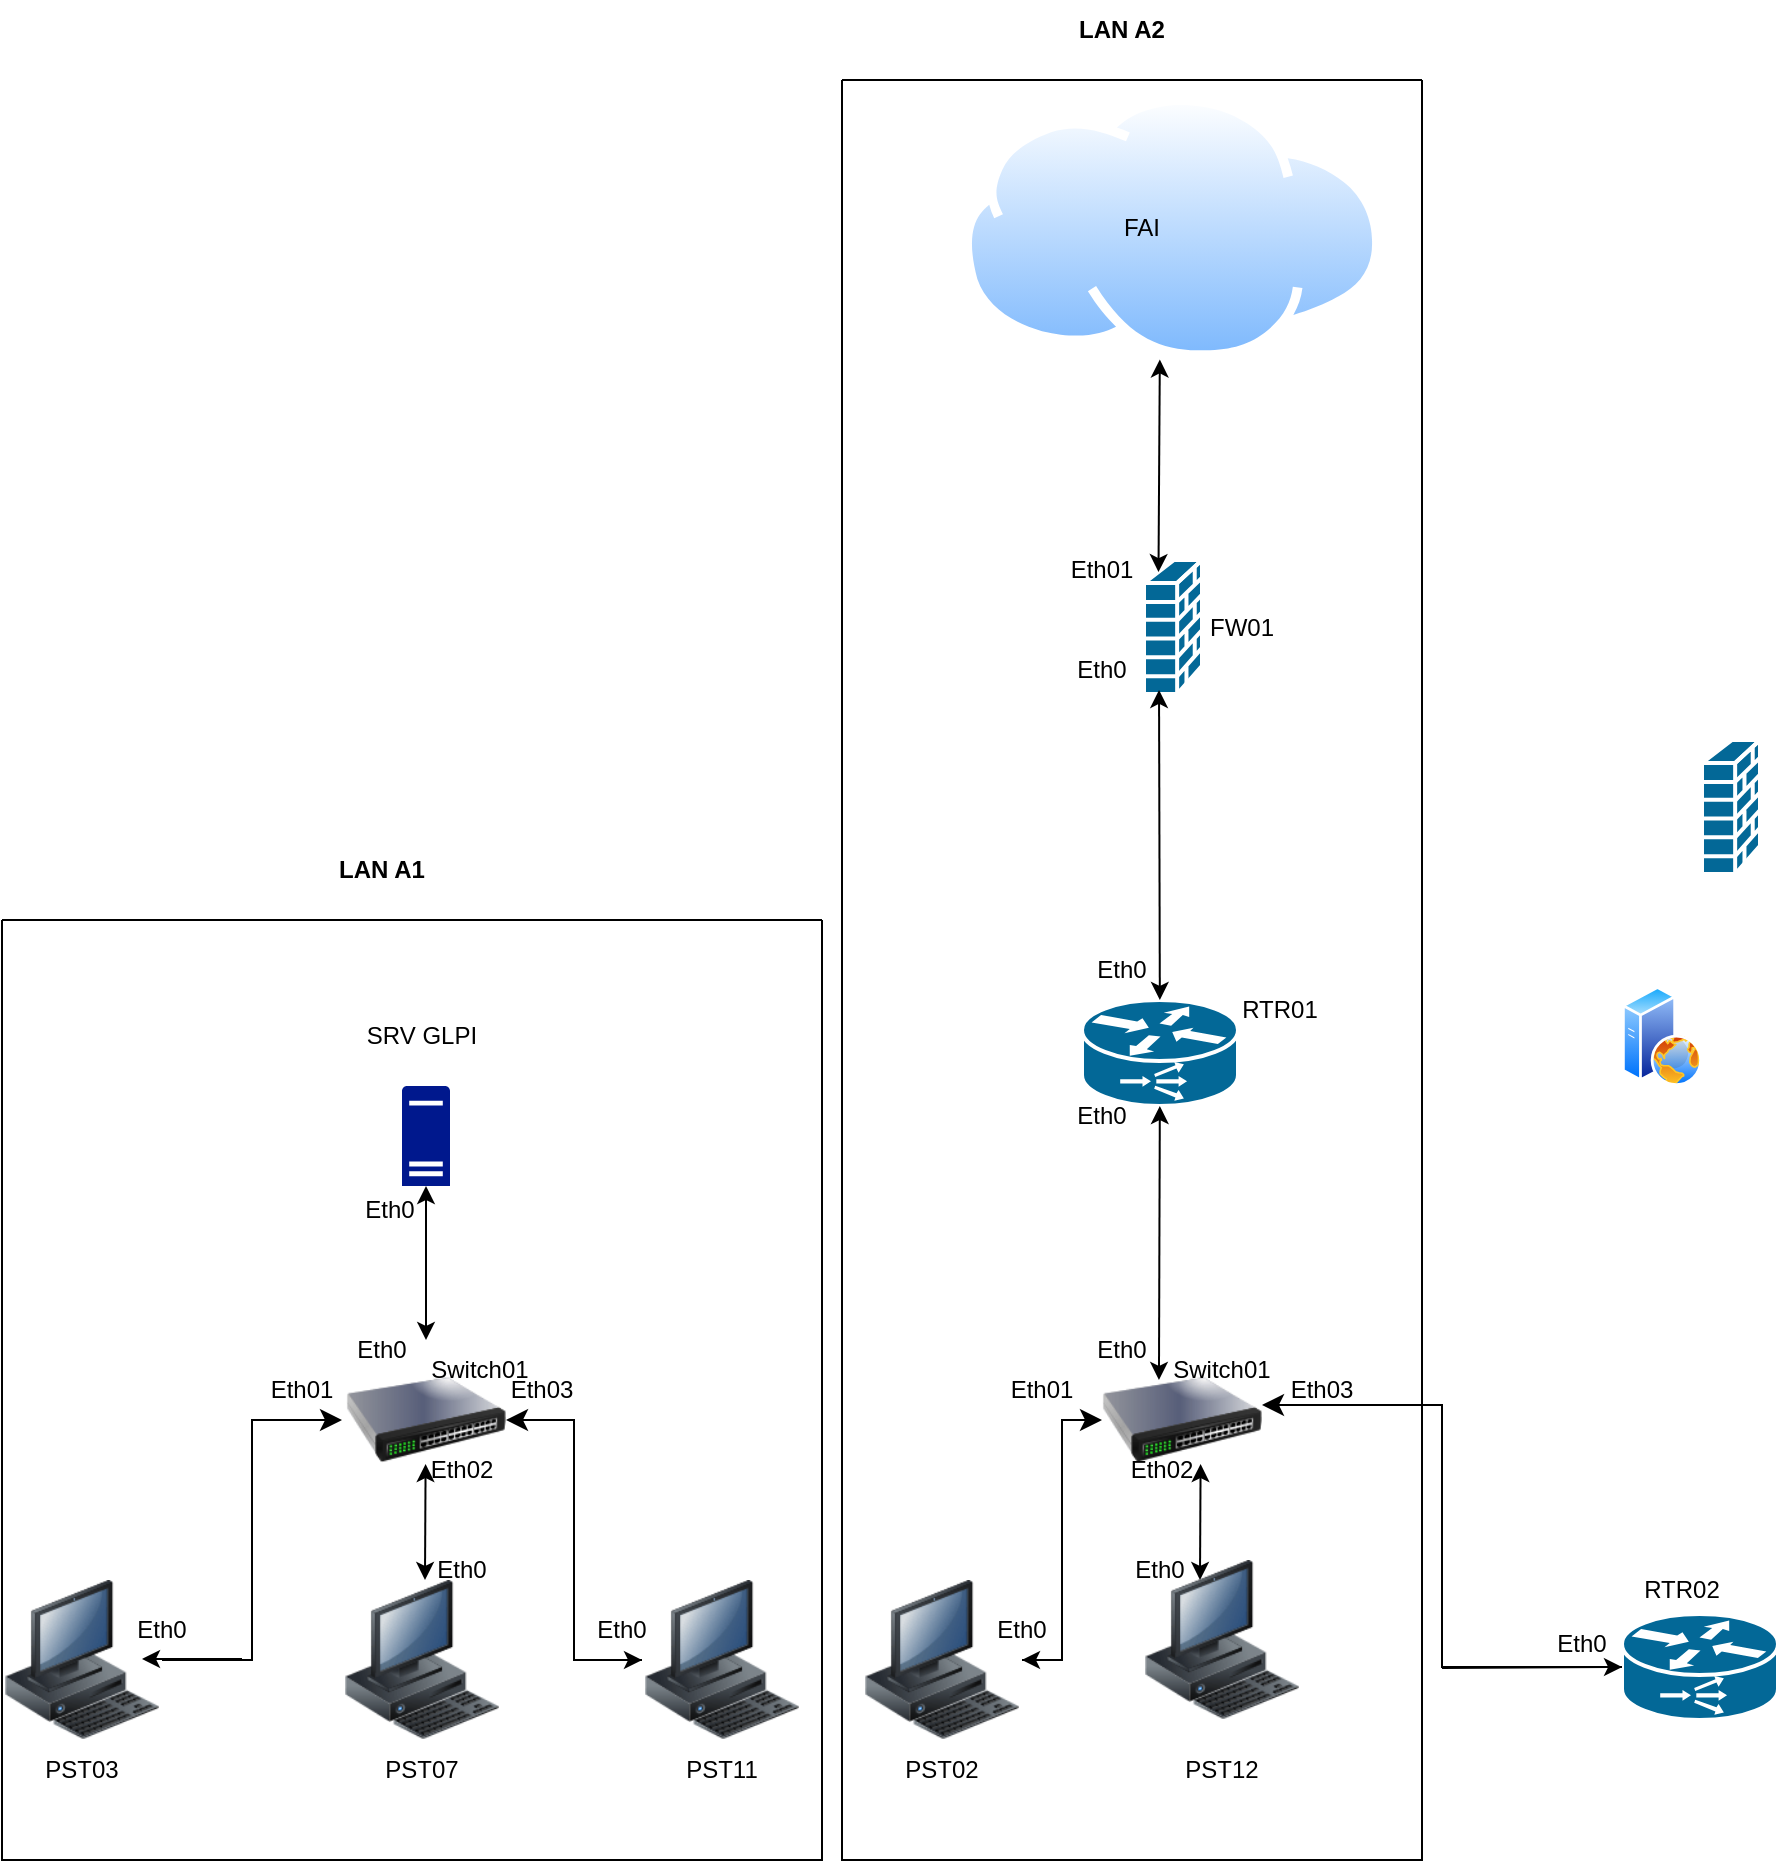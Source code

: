 <mxfile version="23.0.2" type="github">
  <diagram name="Page-1" id="hcv_wD8Ppl5ltnBhb6wF">
    <mxGraphModel dx="2261" dy="738" grid="1" gridSize="10" guides="1" tooltips="1" connect="1" arrows="1" fold="1" page="1" pageScale="1" pageWidth="827" pageHeight="1169" math="0" shadow="0">
      <root>
        <mxCell id="0" />
        <mxCell id="1" parent="0" />
        <mxCell id="xK1gJ9lWxbFAn04bGuzU-1" value="" style="shape=mxgraph.cisco.routers.content_service_router;sketch=0;html=1;pointerEvents=1;dashed=0;fillColor=#036897;strokeColor=#ffffff;strokeWidth=2;verticalLabelPosition=bottom;verticalAlign=top;align=center;outlineConnect=0;" parent="1" vertex="1">
          <mxGeometry x="390" y="510" width="78" height="53" as="geometry" />
        </mxCell>
        <mxCell id="xK1gJ9lWxbFAn04bGuzU-2" value="" style="shape=mxgraph.cisco.routers.content_service_router;sketch=0;html=1;pointerEvents=1;dashed=0;fillColor=#036897;strokeColor=#ffffff;strokeWidth=2;verticalLabelPosition=bottom;verticalAlign=top;align=center;outlineConnect=0;" parent="1" vertex="1">
          <mxGeometry x="660" y="817" width="78" height="53" as="geometry" />
        </mxCell>
        <mxCell id="xErXVpa4UoEsvvm1QY6W-1" value="" style="shape=mxgraph.cisco.security.firewall;sketch=0;html=1;pointerEvents=1;dashed=0;fillColor=#036897;strokeColor=#ffffff;strokeWidth=2;verticalLabelPosition=bottom;verticalAlign=top;align=center;outlineConnect=0;" vertex="1" parent="1">
          <mxGeometry x="421" y="290" width="29" height="67" as="geometry" />
        </mxCell>
        <mxCell id="xErXVpa4UoEsvvm1QY6W-2" value="" style="shape=mxgraph.cisco.security.firewall;sketch=0;html=1;pointerEvents=1;dashed=0;fillColor=#036897;strokeColor=#ffffff;strokeWidth=2;verticalLabelPosition=bottom;verticalAlign=top;align=center;outlineConnect=0;" vertex="1" parent="1">
          <mxGeometry x="700" y="380" width="29" height="67" as="geometry" />
        </mxCell>
        <mxCell id="xErXVpa4UoEsvvm1QY6W-3" value="" style="image;aspect=fixed;perimeter=ellipsePerimeter;html=1;align=center;shadow=0;dashed=0;spacingTop=3;image=img/lib/active_directory/internet_cloud.svg;" vertex="1" parent="1">
          <mxGeometry x="330" y="57.7" width="210" height="132.3" as="geometry" />
        </mxCell>
        <mxCell id="xErXVpa4UoEsvvm1QY6W-4" value="RTR01" style="text;html=1;strokeColor=none;fillColor=none;align=center;verticalAlign=middle;whiteSpace=wrap;rounded=0;" vertex="1" parent="1">
          <mxGeometry x="459" y="500" width="60" height="30" as="geometry" />
        </mxCell>
        <mxCell id="xErXVpa4UoEsvvm1QY6W-5" value="RTR02" style="text;html=1;strokeColor=none;fillColor=none;align=center;verticalAlign=middle;whiteSpace=wrap;rounded=0;" vertex="1" parent="1">
          <mxGeometry x="660" y="790" width="60" height="30" as="geometry" />
        </mxCell>
        <mxCell id="xErXVpa4UoEsvvm1QY6W-6" value="FW01" style="text;html=1;strokeColor=none;fillColor=none;align=center;verticalAlign=middle;whiteSpace=wrap;rounded=0;" vertex="1" parent="1">
          <mxGeometry x="440" y="308.5" width="60" height="30" as="geometry" />
        </mxCell>
        <mxCell id="xErXVpa4UoEsvvm1QY6W-7" value="Eth0" style="text;html=1;strokeColor=none;fillColor=none;align=center;verticalAlign=middle;whiteSpace=wrap;rounded=0;" vertex="1" parent="1">
          <mxGeometry x="380" y="480" width="60" height="30" as="geometry" />
        </mxCell>
        <mxCell id="xErXVpa4UoEsvvm1QY6W-8" value="FAI" style="text;html=1;strokeColor=none;fillColor=none;align=center;verticalAlign=middle;whiteSpace=wrap;rounded=0;" vertex="1" parent="1">
          <mxGeometry x="390" y="108.85" width="60" height="30" as="geometry" />
        </mxCell>
        <mxCell id="xErXVpa4UoEsvvm1QY6W-9" value="" style="endArrow=classic;startArrow=classic;html=1;rounded=0;exitX=0.25;exitY=0.09;exitDx=0;exitDy=0;exitPerimeter=0;entryX=0.471;entryY=0.998;entryDx=0;entryDy=0;entryPerimeter=0;" edge="1" parent="1" source="xErXVpa4UoEsvvm1QY6W-1" target="xErXVpa4UoEsvvm1QY6W-3">
          <mxGeometry width="50" height="50" relative="1" as="geometry">
            <mxPoint x="340" y="270" as="sourcePoint" />
            <mxPoint x="330" y="190" as="targetPoint" />
          </mxGeometry>
        </mxCell>
        <mxCell id="xErXVpa4UoEsvvm1QY6W-10" value="" style="endArrow=classic;startArrow=classic;html=1;rounded=0;exitX=0.5;exitY=0;exitDx=0;exitDy=0;exitPerimeter=0;" edge="1" parent="1">
          <mxGeometry width="50" height="50" relative="1" as="geometry">
            <mxPoint x="61.5" y="800" as="sourcePoint" />
            <mxPoint x="61.796" y="742" as="targetPoint" />
          </mxGeometry>
        </mxCell>
        <mxCell id="xErXVpa4UoEsvvm1QY6W-11" value="" style="endArrow=classic;startArrow=classic;html=1;rounded=0;exitX=0.356;exitY=0.25;exitDx=0;exitDy=0;exitPerimeter=0;" edge="1" parent="1" source="xErXVpa4UoEsvvm1QY6W-14" target="xK1gJ9lWxbFAn04bGuzU-1">
          <mxGeometry width="50" height="50" relative="1" as="geometry">
            <mxPoint x="328.5" y="658" as="sourcePoint" />
            <mxPoint x="328.5" y="560" as="targetPoint" />
          </mxGeometry>
        </mxCell>
        <mxCell id="xErXVpa4UoEsvvm1QY6W-12" value="" style="endArrow=classic;startArrow=classic;html=1;rounded=0;entryX=0.259;entryY=0.97;entryDx=0;entryDy=0;entryPerimeter=0;" edge="1" parent="1" source="xK1gJ9lWxbFAn04bGuzU-1" target="xErXVpa4UoEsvvm1QY6W-1">
          <mxGeometry width="50" height="50" relative="1" as="geometry">
            <mxPoint x="334.5" y="448" as="sourcePoint" />
            <mxPoint x="334.5" y="350" as="targetPoint" />
          </mxGeometry>
        </mxCell>
        <mxCell id="xErXVpa4UoEsvvm1QY6W-13" value="Eth0" style="text;html=1;strokeColor=none;fillColor=none;align=center;verticalAlign=middle;whiteSpace=wrap;rounded=0;" vertex="1" parent="1">
          <mxGeometry x="370" y="330" width="60" height="30" as="geometry" />
        </mxCell>
        <mxCell id="xErXVpa4UoEsvvm1QY6W-14" value="" style="image;html=1;image=img/lib/clip_art/networking/Switch_128x128.png" vertex="1" parent="1">
          <mxGeometry x="400" y="680" width="80" height="80" as="geometry" />
        </mxCell>
        <mxCell id="xErXVpa4UoEsvvm1QY6W-16" value="" style="image;aspect=fixed;perimeter=ellipsePerimeter;html=1;align=center;shadow=0;dashed=0;spacingTop=3;image=img/lib/active_directory/web_server.svg;" vertex="1" parent="1">
          <mxGeometry x="660" y="503" width="40" height="50" as="geometry" />
        </mxCell>
        <mxCell id="xErXVpa4UoEsvvm1QY6W-17" value="" style="sketch=0;aspect=fixed;pointerEvents=1;shadow=0;dashed=0;html=1;strokeColor=none;labelPosition=center;verticalLabelPosition=bottom;verticalAlign=top;align=center;fillColor=#00188D;shape=mxgraph.mscae.enterprise.server_generic" vertex="1" parent="1">
          <mxGeometry x="50" y="553" width="24" height="50" as="geometry" />
        </mxCell>
        <mxCell id="xErXVpa4UoEsvvm1QY6W-18" value="SRV GLPI" style="text;html=1;strokeColor=none;fillColor=none;align=center;verticalAlign=middle;whiteSpace=wrap;rounded=0;" vertex="1" parent="1">
          <mxGeometry x="30" y="513" width="60" height="30" as="geometry" />
        </mxCell>
        <mxCell id="xErXVpa4UoEsvvm1QY6W-19" value="" style="image;html=1;image=img/lib/clip_art/computers/Workstation_128x128.png" vertex="1" parent="1">
          <mxGeometry x="-150" y="800" width="80" height="80" as="geometry" />
        </mxCell>
        <mxCell id="xErXVpa4UoEsvvm1QY6W-20" value="" style="image;html=1;image=img/lib/clip_art/computers/Workstation_128x128.png" vertex="1" parent="1">
          <mxGeometry x="20" y="800" width="80" height="80" as="geometry" />
        </mxCell>
        <mxCell id="xErXVpa4UoEsvvm1QY6W-21" value="" style="image;html=1;image=img/lib/clip_art/computers/Workstation_128x128.png" vertex="1" parent="1">
          <mxGeometry x="170" y="800" width="80" height="80" as="geometry" />
        </mxCell>
        <mxCell id="xErXVpa4UoEsvvm1QY6W-22" value="" style="image;html=1;image=img/lib/clip_art/networking/Switch_128x128.png" vertex="1" parent="1">
          <mxGeometry x="22" y="680" width="80" height="80" as="geometry" />
        </mxCell>
        <mxCell id="xErXVpa4UoEsvvm1QY6W-23" value="Switch01" style="text;html=1;strokeColor=none;fillColor=none;align=center;verticalAlign=middle;whiteSpace=wrap;rounded=0;" vertex="1" parent="1">
          <mxGeometry x="59" y="680" width="60" height="30" as="geometry" />
        </mxCell>
        <mxCell id="xErXVpa4UoEsvvm1QY6W-25" value="" style="endArrow=classic;startArrow=classic;html=1;rounded=0;entryX=0.5;entryY=1;entryDx=0;entryDy=0;entryPerimeter=0;" edge="1" parent="1" source="xErXVpa4UoEsvvm1QY6W-22" target="xErXVpa4UoEsvvm1QY6W-17">
          <mxGeometry width="50" height="50" relative="1" as="geometry">
            <mxPoint x="60" y="690" as="sourcePoint" />
            <mxPoint x="110" y="640" as="targetPoint" />
          </mxGeometry>
        </mxCell>
        <mxCell id="xErXVpa4UoEsvvm1QY6W-34" value="" style="edgeStyle=elbowEdgeStyle;elbow=horizontal;endArrow=classic;html=1;curved=0;rounded=0;endSize=8;startSize=8;" edge="1" parent="1" source="xErXVpa4UoEsvvm1QY6W-19">
          <mxGeometry width="50" height="50" relative="1" as="geometry">
            <mxPoint x="-90" y="770" as="sourcePoint" />
            <mxPoint x="20" y="720" as="targetPoint" />
          </mxGeometry>
        </mxCell>
        <mxCell id="xErXVpa4UoEsvvm1QY6W-37" value="" style="endArrow=classic;html=1;rounded=0;" edge="1" parent="1">
          <mxGeometry width="50" height="50" relative="1" as="geometry">
            <mxPoint x="-30" y="839.5" as="sourcePoint" />
            <mxPoint x="-80" y="839.5" as="targetPoint" />
          </mxGeometry>
        </mxCell>
        <mxCell id="xErXVpa4UoEsvvm1QY6W-39" value="" style="edgeStyle=elbowEdgeStyle;elbow=horizontal;endArrow=classic;html=1;curved=0;rounded=0;endSize=8;startSize=8;entryX=1;entryY=0.5;entryDx=0;entryDy=0;exitX=0;exitY=0.5;exitDx=0;exitDy=0;" edge="1" parent="1" source="xErXVpa4UoEsvvm1QY6W-21" target="xErXVpa4UoEsvvm1QY6W-22">
          <mxGeometry width="50" height="50" relative="1" as="geometry">
            <mxPoint x="220" y="840" as="sourcePoint" />
            <mxPoint x="250" y="710" as="targetPoint" />
          </mxGeometry>
        </mxCell>
        <mxCell id="xErXVpa4UoEsvvm1QY6W-40" value="" style="endArrow=classic;html=1;rounded=0;" edge="1" parent="1">
          <mxGeometry width="50" height="50" relative="1" as="geometry">
            <mxPoint x="140" y="840" as="sourcePoint" />
            <mxPoint x="170" y="840" as="targetPoint" />
          </mxGeometry>
        </mxCell>
        <mxCell id="xErXVpa4UoEsvvm1QY6W-41" value="PST11" style="text;html=1;strokeColor=none;fillColor=none;align=center;verticalAlign=middle;whiteSpace=wrap;rounded=0;" vertex="1" parent="1">
          <mxGeometry x="180" y="880" width="60" height="30" as="geometry" />
        </mxCell>
        <mxCell id="xErXVpa4UoEsvvm1QY6W-42" value="PST07" style="text;html=1;strokeColor=none;fillColor=none;align=center;verticalAlign=middle;whiteSpace=wrap;rounded=0;" vertex="1" parent="1">
          <mxGeometry x="30" y="880" width="60" height="30" as="geometry" />
        </mxCell>
        <mxCell id="xErXVpa4UoEsvvm1QY6W-43" value="PST03" style="text;html=1;strokeColor=none;fillColor=none;align=center;verticalAlign=middle;whiteSpace=wrap;rounded=0;" vertex="1" parent="1">
          <mxGeometry x="-140" y="880" width="60" height="30" as="geometry" />
        </mxCell>
        <mxCell id="xErXVpa4UoEsvvm1QY6W-44" value="Eth0" style="text;html=1;strokeColor=none;fillColor=none;align=center;verticalAlign=middle;whiteSpace=wrap;rounded=0;" vertex="1" parent="1">
          <mxGeometry x="610" y="817" width="60" height="30" as="geometry" />
        </mxCell>
        <mxCell id="xErXVpa4UoEsvvm1QY6W-46" value="Eth03" style="text;html=1;strokeColor=none;fillColor=none;align=center;verticalAlign=middle;whiteSpace=wrap;rounded=0;" vertex="1" parent="1">
          <mxGeometry x="90" y="690" width="60" height="30" as="geometry" />
        </mxCell>
        <mxCell id="xErXVpa4UoEsvvm1QY6W-47" value="Eth02" style="text;html=1;strokeColor=none;fillColor=none;align=center;verticalAlign=middle;whiteSpace=wrap;rounded=0;" vertex="1" parent="1">
          <mxGeometry x="50" y="730" width="60" height="30" as="geometry" />
        </mxCell>
        <mxCell id="xErXVpa4UoEsvvm1QY6W-48" value="Eth01" style="text;html=1;strokeColor=none;fillColor=none;align=center;verticalAlign=middle;whiteSpace=wrap;rounded=0;" vertex="1" parent="1">
          <mxGeometry x="-30" y="690" width="60" height="30" as="geometry" />
        </mxCell>
        <mxCell id="xErXVpa4UoEsvvm1QY6W-49" value="Eth0" style="text;html=1;strokeColor=none;fillColor=none;align=center;verticalAlign=middle;whiteSpace=wrap;rounded=0;" vertex="1" parent="1">
          <mxGeometry x="14" y="600" width="60" height="30" as="geometry" />
        </mxCell>
        <mxCell id="xErXVpa4UoEsvvm1QY6W-50" value="Eth0" style="text;html=1;strokeColor=none;fillColor=none;align=center;verticalAlign=middle;whiteSpace=wrap;rounded=0;" vertex="1" parent="1">
          <mxGeometry x="10" y="670" width="60" height="30" as="geometry" />
        </mxCell>
        <mxCell id="xErXVpa4UoEsvvm1QY6W-51" value="Eth0" style="text;html=1;strokeColor=none;fillColor=none;align=center;verticalAlign=middle;whiteSpace=wrap;rounded=0;" vertex="1" parent="1">
          <mxGeometry x="130" y="810" width="60" height="30" as="geometry" />
        </mxCell>
        <mxCell id="xErXVpa4UoEsvvm1QY6W-52" value="Eth0" style="text;html=1;strokeColor=none;fillColor=none;align=center;verticalAlign=middle;whiteSpace=wrap;rounded=0;" vertex="1" parent="1">
          <mxGeometry x="50" y="780" width="60" height="30" as="geometry" />
        </mxCell>
        <mxCell id="xErXVpa4UoEsvvm1QY6W-53" value="Eth0" style="text;html=1;strokeColor=none;fillColor=none;align=center;verticalAlign=middle;whiteSpace=wrap;rounded=0;" vertex="1" parent="1">
          <mxGeometry x="-100" y="810" width="60" height="30" as="geometry" />
        </mxCell>
        <mxCell id="xErXVpa4UoEsvvm1QY6W-54" value="" style="swimlane;startSize=0;" vertex="1" parent="1">
          <mxGeometry x="-150" y="470" width="410" height="470" as="geometry" />
        </mxCell>
        <mxCell id="xErXVpa4UoEsvvm1QY6W-55" value="Eth0" style="text;html=1;strokeColor=none;fillColor=none;align=center;verticalAlign=middle;whiteSpace=wrap;rounded=0;" vertex="1" parent="1">
          <mxGeometry x="370" y="553" width="60" height="30" as="geometry" />
        </mxCell>
        <mxCell id="xErXVpa4UoEsvvm1QY6W-56" value="Eth01" style="text;html=1;strokeColor=none;fillColor=none;align=center;verticalAlign=middle;whiteSpace=wrap;rounded=0;" vertex="1" parent="1">
          <mxGeometry x="370" y="280" width="60" height="30" as="geometry" />
        </mxCell>
        <mxCell id="xErXVpa4UoEsvvm1QY6W-57" value="&lt;b&gt;LAN A1&lt;/b&gt;" style="text;html=1;strokeColor=none;fillColor=none;align=center;verticalAlign=middle;whiteSpace=wrap;rounded=0;" vertex="1" parent="1">
          <mxGeometry x="10" y="430" width="60" height="30" as="geometry" />
        </mxCell>
        <mxCell id="xErXVpa4UoEsvvm1QY6W-58" value="" style="image;html=1;image=img/lib/clip_art/computers/Workstation_128x128.png" vertex="1" parent="1">
          <mxGeometry x="420" y="790" width="80" height="80" as="geometry" />
        </mxCell>
        <mxCell id="xErXVpa4UoEsvvm1QY6W-59" value="" style="image;html=1;image=img/lib/clip_art/computers/Workstation_128x128.png" vertex="1" parent="1">
          <mxGeometry x="280" y="800" width="80" height="80" as="geometry" />
        </mxCell>
        <mxCell id="xErXVpa4UoEsvvm1QY6W-62" value="" style="edgeStyle=elbowEdgeStyle;elbow=horizontal;endArrow=classic;html=1;curved=0;rounded=0;endSize=8;startSize=8;" edge="1" parent="1" source="xErXVpa4UoEsvvm1QY6W-59" target="xErXVpa4UoEsvvm1QY6W-14">
          <mxGeometry width="50" height="50" relative="1" as="geometry">
            <mxPoint x="340" y="780" as="sourcePoint" />
            <mxPoint x="390" y="730" as="targetPoint" />
          </mxGeometry>
        </mxCell>
        <mxCell id="xErXVpa4UoEsvvm1QY6W-64" value="" style="endArrow=classic;html=1;rounded=0;entryX=1;entryY=0.5;entryDx=0;entryDy=0;" edge="1" parent="1" target="xErXVpa4UoEsvvm1QY6W-59">
          <mxGeometry width="50" height="50" relative="1" as="geometry">
            <mxPoint x="380" y="840" as="sourcePoint" />
            <mxPoint x="360" y="760" as="targetPoint" />
            <Array as="points">
              <mxPoint x="370" y="840" />
            </Array>
          </mxGeometry>
        </mxCell>
        <mxCell id="xErXVpa4UoEsvvm1QY6W-65" value="Switch01" style="text;html=1;strokeColor=none;fillColor=none;align=center;verticalAlign=middle;whiteSpace=wrap;rounded=0;" vertex="1" parent="1">
          <mxGeometry x="430" y="680" width="60" height="30" as="geometry" />
        </mxCell>
        <mxCell id="xErXVpa4UoEsvvm1QY6W-66" value="" style="edgeStyle=elbowEdgeStyle;elbow=horizontal;endArrow=classic;html=1;curved=0;rounded=0;endSize=8;startSize=8;exitX=0;exitY=0.5;exitDx=0;exitDy=0;entryX=0;entryY=0.75;entryDx=0;entryDy=0;exitPerimeter=0;" edge="1" parent="1" source="xK1gJ9lWxbFAn04bGuzU-2" target="xErXVpa4UoEsvvm1QY6W-79">
          <mxGeometry width="50" height="50" relative="1" as="geometry">
            <mxPoint x="640" y="850.54" as="sourcePoint" />
            <mxPoint x="519" y="720" as="targetPoint" />
          </mxGeometry>
        </mxCell>
        <mxCell id="xErXVpa4UoEsvvm1QY6W-68" value="PST12" style="text;html=1;strokeColor=none;fillColor=none;align=center;verticalAlign=middle;whiteSpace=wrap;rounded=0;" vertex="1" parent="1">
          <mxGeometry x="430" y="880" width="60" height="30" as="geometry" />
        </mxCell>
        <mxCell id="xErXVpa4UoEsvvm1QY6W-69" value="PST02" style="text;html=1;strokeColor=none;fillColor=none;align=center;verticalAlign=middle;whiteSpace=wrap;rounded=0;" vertex="1" parent="1">
          <mxGeometry x="290" y="880" width="60" height="30" as="geometry" />
        </mxCell>
        <mxCell id="xErXVpa4UoEsvvm1QY6W-72" value="Eth0" style="text;html=1;strokeColor=none;fillColor=none;align=center;verticalAlign=middle;whiteSpace=wrap;rounded=0;" vertex="1" parent="1">
          <mxGeometry x="380" y="670" width="60" height="30" as="geometry" />
        </mxCell>
        <mxCell id="xErXVpa4UoEsvvm1QY6W-73" value="Eth02" style="text;html=1;strokeColor=none;fillColor=none;align=center;verticalAlign=middle;whiteSpace=wrap;rounded=0;" vertex="1" parent="1">
          <mxGeometry x="400" y="730" width="60" height="30" as="geometry" />
        </mxCell>
        <mxCell id="xErXVpa4UoEsvvm1QY6W-74" value="Eth0" style="text;html=1;strokeColor=none;fillColor=none;align=center;verticalAlign=middle;whiteSpace=wrap;rounded=0;" vertex="1" parent="1">
          <mxGeometry x="399" y="780" width="60" height="30" as="geometry" />
        </mxCell>
        <mxCell id="xErXVpa4UoEsvvm1QY6W-75" value="Eth01" style="text;html=1;strokeColor=none;fillColor=none;align=center;verticalAlign=middle;whiteSpace=wrap;rounded=0;" vertex="1" parent="1">
          <mxGeometry x="340" y="690" width="60" height="30" as="geometry" />
        </mxCell>
        <mxCell id="xErXVpa4UoEsvvm1QY6W-76" value="Eth0" style="text;html=1;strokeColor=none;fillColor=none;align=center;verticalAlign=middle;whiteSpace=wrap;rounded=0;" vertex="1" parent="1">
          <mxGeometry x="330" y="810" width="60" height="30" as="geometry" />
        </mxCell>
        <mxCell id="xErXVpa4UoEsvvm1QY6W-78" value="" style="endArrow=classic;startArrow=classic;html=1;rounded=0;exitX=0.5;exitY=0;exitDx=0;exitDy=0;exitPerimeter=0;" edge="1" parent="1">
          <mxGeometry width="50" height="50" relative="1" as="geometry">
            <mxPoint x="449" y="800" as="sourcePoint" />
            <mxPoint x="449.296" y="742" as="targetPoint" />
          </mxGeometry>
        </mxCell>
        <mxCell id="xErXVpa4UoEsvvm1QY6W-79" value="Eth03" style="text;html=1;strokeColor=none;fillColor=none;align=center;verticalAlign=middle;whiteSpace=wrap;rounded=0;" vertex="1" parent="1">
          <mxGeometry x="480" y="690" width="60" height="30" as="geometry" />
        </mxCell>
        <mxCell id="xErXVpa4UoEsvvm1QY6W-80" value="" style="endArrow=classic;html=1;rounded=0;entryX=0;entryY=0.5;entryDx=0;entryDy=0;entryPerimeter=0;" edge="1" parent="1" target="xK1gJ9lWxbFAn04bGuzU-2">
          <mxGeometry width="50" height="50" relative="1" as="geometry">
            <mxPoint x="570" y="844" as="sourcePoint" />
            <mxPoint x="660" y="840" as="targetPoint" />
          </mxGeometry>
        </mxCell>
        <mxCell id="xErXVpa4UoEsvvm1QY6W-81" value="" style="swimlane;startSize=0;" vertex="1" parent="1">
          <mxGeometry x="270" y="50" width="290" height="890" as="geometry" />
        </mxCell>
        <mxCell id="xErXVpa4UoEsvvm1QY6W-82" value="&lt;b&gt;LAN A2&lt;/b&gt;" style="text;html=1;strokeColor=none;fillColor=none;align=center;verticalAlign=middle;whiteSpace=wrap;rounded=0;" vertex="1" parent="1">
          <mxGeometry x="380" y="10" width="60" height="30" as="geometry" />
        </mxCell>
      </root>
    </mxGraphModel>
  </diagram>
</mxfile>
